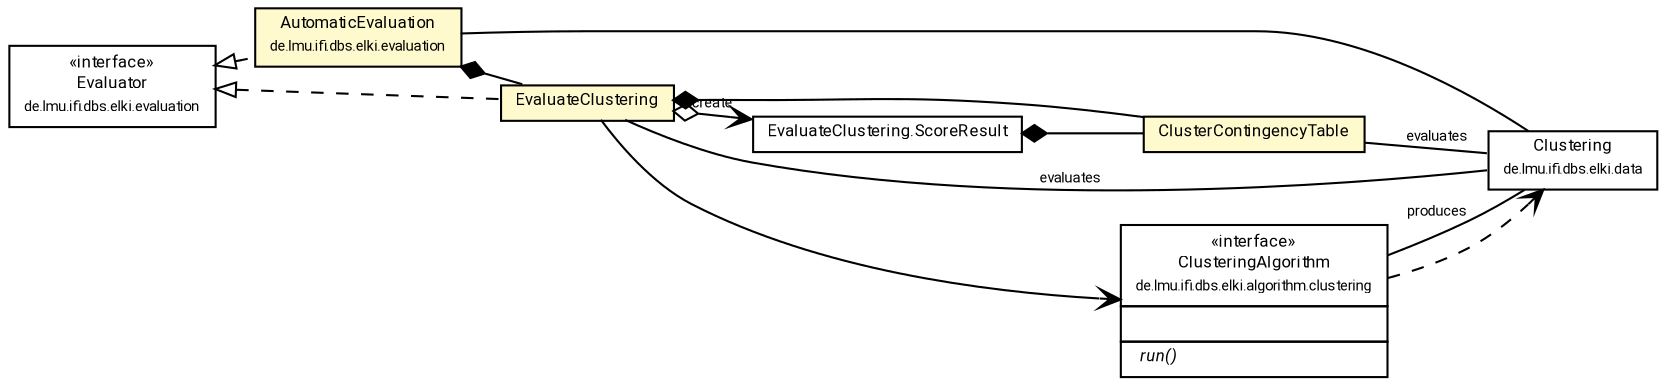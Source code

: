 #!/usr/local/bin/dot
#
# Class diagram 
# Generated by UMLGraph version R5_7_2-60-g0e99a6 (http://www.spinellis.gr/umlgraph/)
#

digraph G {
	graph [fontnames="svg"]
	edge [fontname="Roboto",fontsize=7,labelfontname="Roboto",labelfontsize=7,color="black"];
	node [fontname="Roboto",fontcolor="black",fontsize=8,shape=plaintext,margin=0,width=0,height=0];
	nodesep=0.15;
	ranksep=0.25;
	rankdir=LR;
	// de.lmu.ifi.dbs.elki.evaluation.AutomaticEvaluation
	c3938434 [label=<<table title="de.lmu.ifi.dbs.elki.evaluation.AutomaticEvaluation" border="0" cellborder="1" cellspacing="0" cellpadding="2" bgcolor="LemonChiffon" href="../AutomaticEvaluation.html" target="_parent">
		<tr><td><table border="0" cellspacing="0" cellpadding="1">
		<tr><td align="center" balign="center"> <font face="Roboto">AutomaticEvaluation</font> </td></tr>
		<tr><td align="center" balign="center"> <font face="Roboto" point-size="7.0">de.lmu.ifi.dbs.elki.evaluation</font> </td></tr>
		</table></td></tr>
		</table>>, URL="../AutomaticEvaluation.html"];
	// de.lmu.ifi.dbs.elki.evaluation.clustering.ClusterContingencyTable
	c3938898 [label=<<table title="de.lmu.ifi.dbs.elki.evaluation.clustering.ClusterContingencyTable" border="0" cellborder="1" cellspacing="0" cellpadding="2" bgcolor="LemonChiffon" href="ClusterContingencyTable.html" target="_parent">
		<tr><td><table border="0" cellspacing="0" cellpadding="1">
		<tr><td align="center" balign="center"> <font face="Roboto">ClusterContingencyTable</font> </td></tr>
		</table></td></tr>
		</table>>, URL="ClusterContingencyTable.html"];
	// de.lmu.ifi.dbs.elki.evaluation.clustering.EvaluateClustering
	c3938900 [label=<<table title="de.lmu.ifi.dbs.elki.evaluation.clustering.EvaluateClustering" border="0" cellborder="1" cellspacing="0" cellpadding="2" bgcolor="lemonChiffon" href="EvaluateClustering.html" target="_parent">
		<tr><td><table border="0" cellspacing="0" cellpadding="1">
		<tr><td align="center" balign="center"> <font face="Roboto">EvaluateClustering</font> </td></tr>
		</table></td></tr>
		</table>>, URL="EvaluateClustering.html"];
	// de.lmu.ifi.dbs.elki.evaluation.clustering.EvaluateClustering.ScoreResult
	c3938901 [label=<<table title="de.lmu.ifi.dbs.elki.evaluation.clustering.EvaluateClustering.ScoreResult" border="0" cellborder="1" cellspacing="0" cellpadding="2" href="EvaluateClustering.ScoreResult.html" target="_parent">
		<tr><td><table border="0" cellspacing="0" cellpadding="1">
		<tr><td align="center" balign="center"> <font face="Roboto">EvaluateClustering.ScoreResult</font> </td></tr>
		</table></td></tr>
		</table>>, URL="EvaluateClustering.ScoreResult.html"];
	// de.lmu.ifi.dbs.elki.data.Clustering<M extends de.lmu.ifi.dbs.elki.data.model.Model>
	c3938931 [label=<<table title="de.lmu.ifi.dbs.elki.data.Clustering" border="0" cellborder="1" cellspacing="0" cellpadding="2" href="../../data/Clustering.html" target="_parent">
		<tr><td><table border="0" cellspacing="0" cellpadding="1">
		<tr><td align="center" balign="center"> <font face="Roboto">Clustering</font> </td></tr>
		<tr><td align="center" balign="center"> <font face="Roboto" point-size="7.0">de.lmu.ifi.dbs.elki.data</font> </td></tr>
		</table></td></tr>
		</table>>, URL="../../data/Clustering.html"];
	// de.lmu.ifi.dbs.elki.algorithm.clustering.ClusteringAlgorithm<C extends de.lmu.ifi.dbs.elki.data.Clustering<? extends de.lmu.ifi.dbs.elki.data.model.Model>>
	c3939260 [label=<<table title="de.lmu.ifi.dbs.elki.algorithm.clustering.ClusteringAlgorithm" border="0" cellborder="1" cellspacing="0" cellpadding="2" href="../../algorithm/clustering/ClusteringAlgorithm.html" target="_parent">
		<tr><td><table border="0" cellspacing="0" cellpadding="1">
		<tr><td align="center" balign="center"> &#171;interface&#187; </td></tr>
		<tr><td align="center" balign="center"> <font face="Roboto">ClusteringAlgorithm</font> </td></tr>
		<tr><td align="center" balign="center"> <font face="Roboto" point-size="7.0">de.lmu.ifi.dbs.elki.algorithm.clustering</font> </td></tr>
		</table></td></tr>
		<tr><td><table border="0" cellspacing="0" cellpadding="1">
		<tr><td align="left" balign="left">  </td></tr>
		</table></td></tr>
		<tr><td><table border="0" cellspacing="0" cellpadding="1">
		<tr><td align="left" balign="left"> <i> run()</i> </td></tr>
		</table></td></tr>
		</table>>, URL="../../algorithm/clustering/ClusteringAlgorithm.html"];
	// de.lmu.ifi.dbs.elki.evaluation.Evaluator
	c3939500 [label=<<table title="de.lmu.ifi.dbs.elki.evaluation.Evaluator" border="0" cellborder="1" cellspacing="0" cellpadding="2" href="../Evaluator.html" target="_parent">
		<tr><td><table border="0" cellspacing="0" cellpadding="1">
		<tr><td align="center" balign="center"> &#171;interface&#187; </td></tr>
		<tr><td align="center" balign="center"> <font face="Roboto">Evaluator</font> </td></tr>
		<tr><td align="center" balign="center"> <font face="Roboto" point-size="7.0">de.lmu.ifi.dbs.elki.evaluation</font> </td></tr>
		</table></td></tr>
		</table>>, URL="../Evaluator.html"];
	// de.lmu.ifi.dbs.elki.evaluation.AutomaticEvaluation implements de.lmu.ifi.dbs.elki.evaluation.Evaluator
	c3939500 -> c3938434 [arrowtail=empty,style=dashed,dir=back,weight=9];
	// de.lmu.ifi.dbs.elki.evaluation.AutomaticEvaluation composed de.lmu.ifi.dbs.elki.evaluation.clustering.EvaluateClustering
	c3938434 -> c3938900 [arrowhead=none,arrowtail=diamond,dir=back,weight=6];
	// de.lmu.ifi.dbs.elki.evaluation.AutomaticEvaluation assoc de.lmu.ifi.dbs.elki.data.Clustering<M extends de.lmu.ifi.dbs.elki.data.model.Model>
	c3938434 -> c3938931 [arrowhead=none,weight=2];
	// de.lmu.ifi.dbs.elki.evaluation.clustering.ClusterContingencyTable assoc de.lmu.ifi.dbs.elki.data.Clustering<M extends de.lmu.ifi.dbs.elki.data.model.Model>
	c3938898 -> c3938931 [arrowhead=none,weight=2,label="evaluates"];
	// de.lmu.ifi.dbs.elki.evaluation.clustering.EvaluateClustering implements de.lmu.ifi.dbs.elki.evaluation.Evaluator
	c3939500 -> c3938900 [arrowtail=empty,style=dashed,dir=back,weight=9];
	// de.lmu.ifi.dbs.elki.evaluation.clustering.EvaluateClustering composed de.lmu.ifi.dbs.elki.evaluation.clustering.ClusterContingencyTable
	c3938900 -> c3938898 [arrowhead=none,arrowtail=diamond,dir=back,weight=6];
	// de.lmu.ifi.dbs.elki.evaluation.clustering.EvaluateClustering navhas de.lmu.ifi.dbs.elki.evaluation.clustering.EvaluateClustering.ScoreResult
	c3938900 -> c3938901 [arrowhead=open,arrowtail=ediamond,dir=both,weight=3,label="create"];
	// de.lmu.ifi.dbs.elki.evaluation.clustering.EvaluateClustering assoc de.lmu.ifi.dbs.elki.data.Clustering<M extends de.lmu.ifi.dbs.elki.data.model.Model>
	c3938900 -> c3938931 [arrowhead=none,weight=2,label="evaluates"];
	// de.lmu.ifi.dbs.elki.evaluation.clustering.EvaluateClustering.ScoreResult composed de.lmu.ifi.dbs.elki.evaluation.clustering.ClusterContingencyTable
	c3938901 -> c3938898 [arrowhead=none,arrowtail=diamond,dir=back,weight=6];
	// de.lmu.ifi.dbs.elki.algorithm.clustering.ClusteringAlgorithm<C extends de.lmu.ifi.dbs.elki.data.Clustering<? extends de.lmu.ifi.dbs.elki.data.model.Model>> assoc de.lmu.ifi.dbs.elki.data.Clustering<M extends de.lmu.ifi.dbs.elki.data.model.Model>
	c3939260 -> c3938931 [arrowhead=none,weight=2,label="produces"];
	// de.lmu.ifi.dbs.elki.evaluation.clustering.EvaluateClustering navassoc de.lmu.ifi.dbs.elki.algorithm.clustering.ClusteringAlgorithm<C extends de.lmu.ifi.dbs.elki.data.Clustering<? extends de.lmu.ifi.dbs.elki.data.model.Model>>
	c3938900 -> c3939260 [arrowhead=open,weight=1];
	// de.lmu.ifi.dbs.elki.algorithm.clustering.ClusteringAlgorithm<C extends de.lmu.ifi.dbs.elki.data.Clustering<? extends de.lmu.ifi.dbs.elki.data.model.Model>> depend de.lmu.ifi.dbs.elki.data.Clustering<M extends de.lmu.ifi.dbs.elki.data.model.Model>
	c3939260 -> c3938931 [arrowhead=open,style=dashed,weight=0];
}

